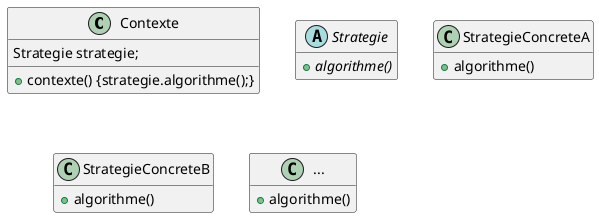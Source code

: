 @startuml

'-----------------------------------
' UML patterns illustrated
' JMB 2014
'-----------------------------------

'hide circle
hide empty members
hide empty methods

class Contexte {
Strategie strategie;
+contexte() {strategie.algorithme();}
}

abstract class Strategie {
{abstract} +algorithme()
}

class StrategieConcreteA {
+algorithme()
}

class StrategieConcreteB {
+algorithme()
}

class C as "..." {
+algorithme()
}

'Strategie <|-- StrategieConcreteA
'Strategie <|-- StrategieConcreteB
'Strategie <|-- C

'Contexte --> "+strategie" Strategie

@enduml
